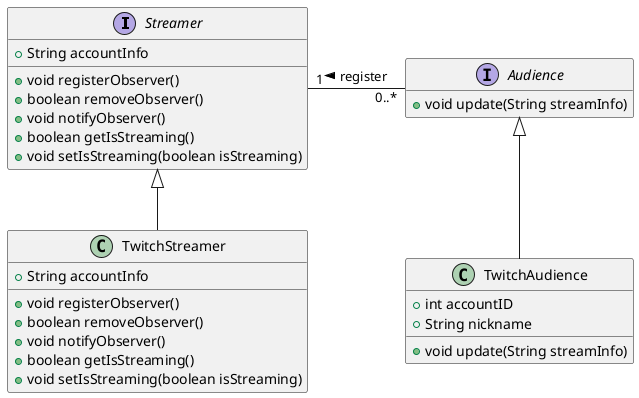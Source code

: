 @startuml example
hide empty members


interface Streamer{
    + String accountInfo
    + void registerObserver()
    + boolean removeObserver()
    + void notifyObserver()
    + boolean getIsStreaming()
    + void setIsStreaming(boolean isStreaming)
}

interface Audience{
    + void update(String streamInfo)
}

class TwitchStreamer{
    + String accountInfo
    + void registerObserver()
    + boolean removeObserver()
    + void notifyObserver()
    + boolean getIsStreaming()
    + void setIsStreaming(boolean isStreaming)
}

class TwitchAudience{
    + int accountID
    + String nickname
    + void update(String streamInfo)
}

Streamer <|-- TwitchStreamer
Audience <|-- TwitchAudience

Streamer "1" - "0..*" Audience : < register 

@enduml

